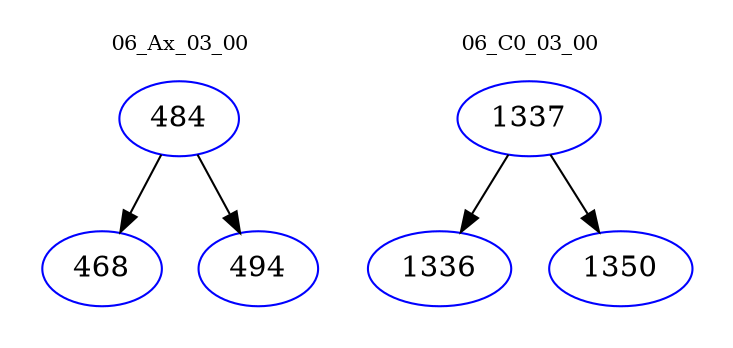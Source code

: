 digraph{
subgraph cluster_0 {
color = white
label = "06_Ax_03_00";
fontsize=10;
T0_484 [label="484", color="blue"]
T0_484 -> T0_468 [color="black"]
T0_468 [label="468", color="blue"]
T0_484 -> T0_494 [color="black"]
T0_494 [label="494", color="blue"]
}
subgraph cluster_1 {
color = white
label = "06_C0_03_00";
fontsize=10;
T1_1337 [label="1337", color="blue"]
T1_1337 -> T1_1336 [color="black"]
T1_1336 [label="1336", color="blue"]
T1_1337 -> T1_1350 [color="black"]
T1_1350 [label="1350", color="blue"]
}
}
